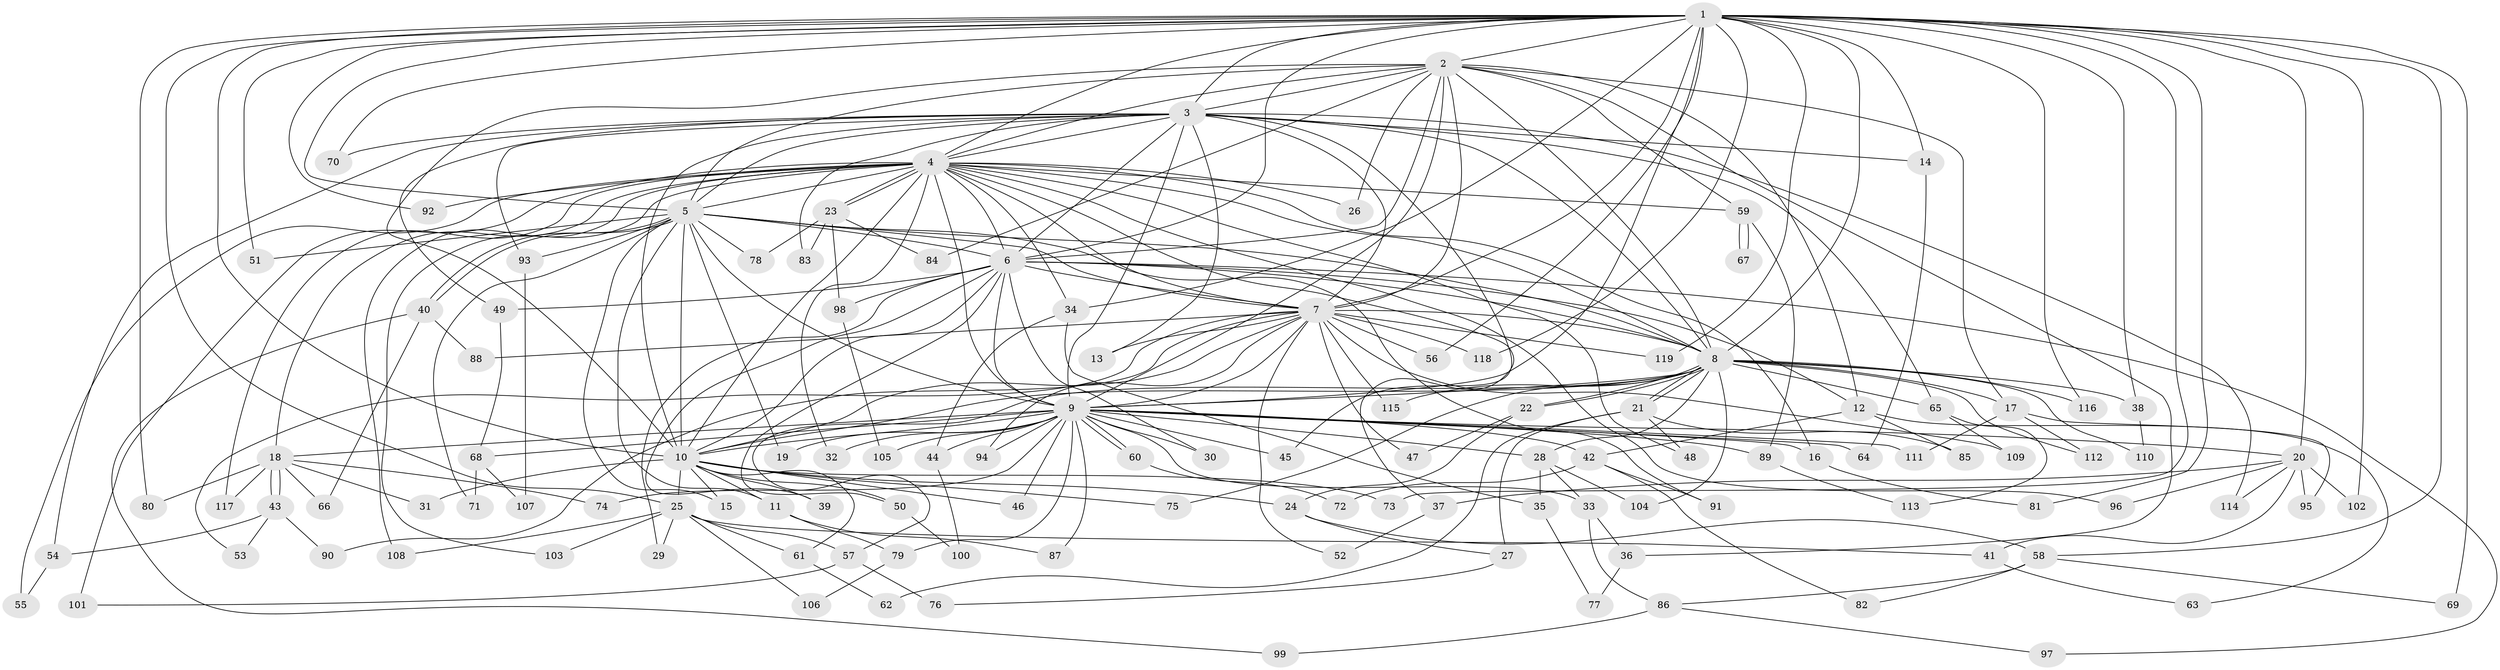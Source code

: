 // coarse degree distribution, {2: 0.36486486486486486, 17: 0.02702702702702703, 14: 0.013513513513513514, 16: 0.013513513513513514, 5: 0.08108108108108109, 27: 0.013513513513513514, 4: 0.14864864864864866, 3: 0.22972972972972974, 20: 0.02702702702702703, 18: 0.013513513513513514, 8: 0.013513513513513514, 23: 0.013513513513513514, 7: 0.013513513513513514, 9: 0.013513513513513514, 19: 0.013513513513513514}
// Generated by graph-tools (version 1.1) at 2025/36/03/04/25 23:36:17]
// undirected, 119 vertices, 263 edges
graph export_dot {
  node [color=gray90,style=filled];
  1;
  2;
  3;
  4;
  5;
  6;
  7;
  8;
  9;
  10;
  11;
  12;
  13;
  14;
  15;
  16;
  17;
  18;
  19;
  20;
  21;
  22;
  23;
  24;
  25;
  26;
  27;
  28;
  29;
  30;
  31;
  32;
  33;
  34;
  35;
  36;
  37;
  38;
  39;
  40;
  41;
  42;
  43;
  44;
  45;
  46;
  47;
  48;
  49;
  50;
  51;
  52;
  53;
  54;
  55;
  56;
  57;
  58;
  59;
  60;
  61;
  62;
  63;
  64;
  65;
  66;
  67;
  68;
  69;
  70;
  71;
  72;
  73;
  74;
  75;
  76;
  77;
  78;
  79;
  80;
  81;
  82;
  83;
  84;
  85;
  86;
  87;
  88;
  89;
  90;
  91;
  92;
  93;
  94;
  95;
  96;
  97;
  98;
  99;
  100;
  101;
  102;
  103;
  104;
  105;
  106;
  107;
  108;
  109;
  110;
  111;
  112;
  113;
  114;
  115;
  116;
  117;
  118;
  119;
  1 -- 2;
  1 -- 3;
  1 -- 4;
  1 -- 5;
  1 -- 6;
  1 -- 7;
  1 -- 8;
  1 -- 9;
  1 -- 10;
  1 -- 14;
  1 -- 20;
  1 -- 25;
  1 -- 34;
  1 -- 38;
  1 -- 51;
  1 -- 56;
  1 -- 58;
  1 -- 69;
  1 -- 70;
  1 -- 73;
  1 -- 80;
  1 -- 81;
  1 -- 92;
  1 -- 102;
  1 -- 116;
  1 -- 118;
  1 -- 119;
  2 -- 3;
  2 -- 4;
  2 -- 5;
  2 -- 6;
  2 -- 7;
  2 -- 8;
  2 -- 9;
  2 -- 10;
  2 -- 12;
  2 -- 17;
  2 -- 26;
  2 -- 36;
  2 -- 59;
  2 -- 84;
  3 -- 4;
  3 -- 5;
  3 -- 6;
  3 -- 7;
  3 -- 8;
  3 -- 9;
  3 -- 10;
  3 -- 13;
  3 -- 14;
  3 -- 45;
  3 -- 49;
  3 -- 54;
  3 -- 65;
  3 -- 70;
  3 -- 83;
  3 -- 93;
  3 -- 114;
  4 -- 5;
  4 -- 6;
  4 -- 7;
  4 -- 8;
  4 -- 9;
  4 -- 10;
  4 -- 16;
  4 -- 18;
  4 -- 23;
  4 -- 23;
  4 -- 26;
  4 -- 32;
  4 -- 34;
  4 -- 37;
  4 -- 48;
  4 -- 55;
  4 -- 59;
  4 -- 92;
  4 -- 96;
  4 -- 101;
  4 -- 103;
  4 -- 108;
  4 -- 117;
  5 -- 6;
  5 -- 7;
  5 -- 8;
  5 -- 9;
  5 -- 10;
  5 -- 11;
  5 -- 15;
  5 -- 19;
  5 -- 40;
  5 -- 40;
  5 -- 51;
  5 -- 71;
  5 -- 78;
  5 -- 91;
  5 -- 93;
  6 -- 7;
  6 -- 8;
  6 -- 9;
  6 -- 10;
  6 -- 12;
  6 -- 29;
  6 -- 30;
  6 -- 39;
  6 -- 49;
  6 -- 50;
  6 -- 97;
  6 -- 98;
  7 -- 8;
  7 -- 9;
  7 -- 10;
  7 -- 13;
  7 -- 47;
  7 -- 52;
  7 -- 53;
  7 -- 56;
  7 -- 88;
  7 -- 90;
  7 -- 94;
  7 -- 109;
  7 -- 115;
  7 -- 118;
  7 -- 119;
  8 -- 9;
  8 -- 10;
  8 -- 17;
  8 -- 21;
  8 -- 21;
  8 -- 22;
  8 -- 22;
  8 -- 28;
  8 -- 38;
  8 -- 57;
  8 -- 65;
  8 -- 75;
  8 -- 104;
  8 -- 110;
  8 -- 112;
  8 -- 115;
  8 -- 116;
  9 -- 10;
  9 -- 16;
  9 -- 18;
  9 -- 19;
  9 -- 20;
  9 -- 28;
  9 -- 30;
  9 -- 32;
  9 -- 33;
  9 -- 42;
  9 -- 44;
  9 -- 45;
  9 -- 46;
  9 -- 60;
  9 -- 60;
  9 -- 64;
  9 -- 68;
  9 -- 74;
  9 -- 79;
  9 -- 87;
  9 -- 89;
  9 -- 94;
  9 -- 105;
  9 -- 111;
  10 -- 11;
  10 -- 15;
  10 -- 24;
  10 -- 25;
  10 -- 31;
  10 -- 39;
  10 -- 46;
  10 -- 50;
  10 -- 61;
  10 -- 73;
  10 -- 75;
  11 -- 79;
  11 -- 87;
  12 -- 42;
  12 -- 63;
  12 -- 85;
  14 -- 64;
  16 -- 81;
  17 -- 95;
  17 -- 111;
  17 -- 112;
  18 -- 31;
  18 -- 43;
  18 -- 43;
  18 -- 66;
  18 -- 74;
  18 -- 80;
  18 -- 117;
  20 -- 37;
  20 -- 41;
  20 -- 95;
  20 -- 96;
  20 -- 102;
  20 -- 114;
  21 -- 27;
  21 -- 48;
  21 -- 62;
  21 -- 85;
  22 -- 24;
  22 -- 47;
  23 -- 78;
  23 -- 83;
  23 -- 84;
  23 -- 98;
  24 -- 27;
  24 -- 58;
  25 -- 29;
  25 -- 41;
  25 -- 57;
  25 -- 61;
  25 -- 103;
  25 -- 106;
  25 -- 108;
  27 -- 76;
  28 -- 33;
  28 -- 35;
  28 -- 104;
  33 -- 36;
  33 -- 86;
  34 -- 35;
  34 -- 44;
  35 -- 77;
  36 -- 77;
  37 -- 52;
  38 -- 110;
  40 -- 66;
  40 -- 88;
  40 -- 99;
  41 -- 63;
  42 -- 72;
  42 -- 82;
  42 -- 91;
  43 -- 53;
  43 -- 54;
  43 -- 90;
  44 -- 100;
  49 -- 68;
  50 -- 100;
  54 -- 55;
  57 -- 76;
  57 -- 101;
  58 -- 69;
  58 -- 82;
  58 -- 86;
  59 -- 67;
  59 -- 67;
  59 -- 89;
  60 -- 72;
  61 -- 62;
  65 -- 109;
  65 -- 113;
  68 -- 71;
  68 -- 107;
  79 -- 106;
  86 -- 97;
  86 -- 99;
  89 -- 113;
  93 -- 107;
  98 -- 105;
}
